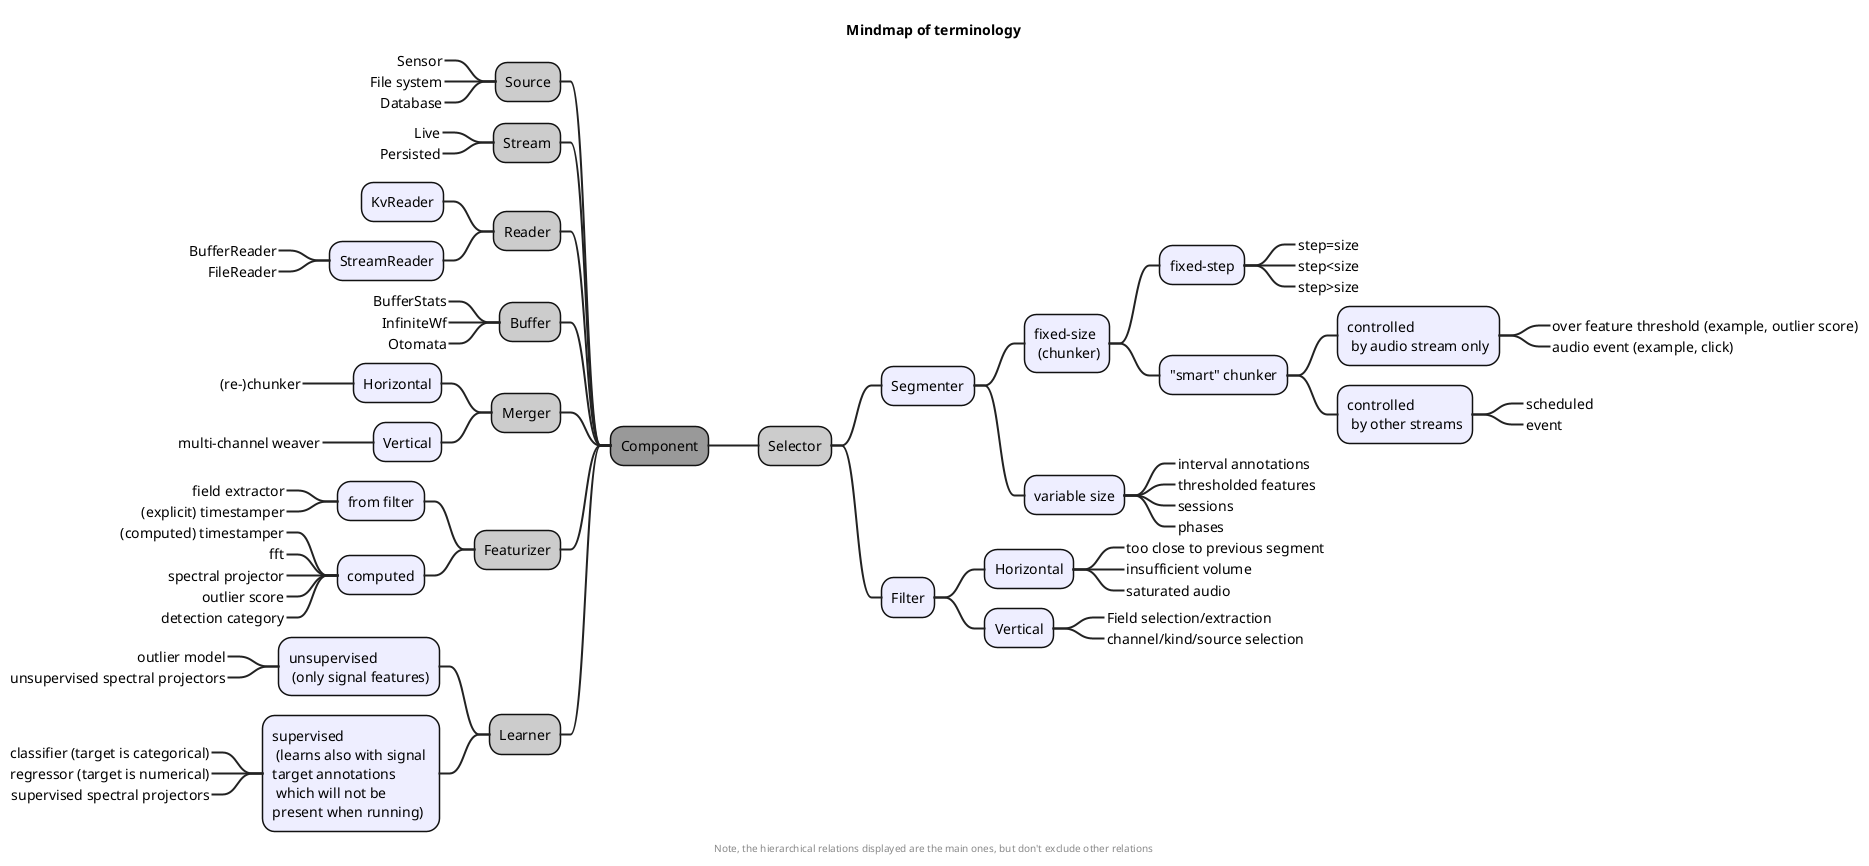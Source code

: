 @startmindmap
'https://plantuml.com/mindmap-diagram

'caption Vocabulary
title Mindmap of terminology

'skinparam monochrome true
'skinparam white transparent

<style>
mindmapDiagram {
  node {
    BackgroundColor #eeeeff
    LineColor #111111
  }
  boxless {
    FontColor black
  }
  arrow {
    LineStyle 0
    LineThickness 2
    LineColor #222222
}
}
</style>


*[#999999] Component
**[#cccccc] Selector

*** Segmenter

**** fixed-size \n (chunker)
***** fixed-step
******_ step=size
******_ step<size
******_ step>size
***** "smart" chunker
****** controlled \n by audio stream only
*******_ over feature threshold (example, outlier score)
*******_ audio event (example, click)
****** controlled \n by other streams
*******_ scheduled
*******_ event

**** variable size
*****_ interval annotations
*****_ thresholded features
*****_ sessions
*****_ phases

*** Filter
**** Horizontal
*****_ too close to previous segment
*****_ insufficient volume
*****_ saturated audio
**** Vertical
*****_ Field selection/extraction
*****_ channel/kind/source selection

left side

**[#cccccc] Source
***_ Sensor
***_ File system
***_ Database
**[#cccccc] Stream
***_ Live
***_ Persisted
**[#cccccc] Reader
*** KvReader
*** StreamReader
****_ BufferReader
****_ FileReader
**[#cccccc] Buffer
***_ BufferStats
***_ InfiniteWf
***_ Otomata
**[#cccccc] Merger
*** Horizontal
****_ (re-)chunker
*** Vertical
****_ multi-channel weaver
**[#cccccc] Featurizer
*** from filter
****_ field extractor
****_ (explicit) timestamper
*** computed
****_ (computed) timestamper
****_ fft
****_ spectral projector
****_ outlier score
****_ detection category
**[#cccccc] Learner
*** unsupervised \n (only signal features)
****_ outlier model
****_ unsupervised spectral projectors
*** supervised \n (learns also with signal \ntarget annotations\n which will not be \npresent when running)
****_ classifier (target is categorical)
****_ regressor (target is numerical)
****_ supervised spectral projectors

'header
'My super header
'endheader

center footer
Note, the hierarchical relations displayed are the main ones, but don't exclude other relations
end footer

'legend right
'  Short
'  legend
'endlegend



@endmindmap

'''''' You can have another mindmap in the same file
'@startmindmap
'title More
'
'*[#999999] Component
'**[#cccccc] Selector
'
'*** Segmenter
'
'@endmindmap